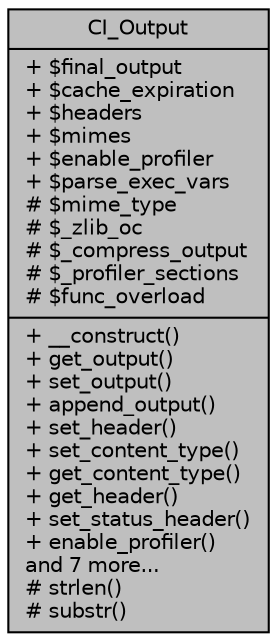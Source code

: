 digraph "CI_Output"
{
 // LATEX_PDF_SIZE
  edge [fontname="Helvetica",fontsize="10",labelfontname="Helvetica",labelfontsize="10"];
  node [fontname="Helvetica",fontsize="10",shape=record];
  Node1 [label="{CI_Output\n|+ $final_output\l+ $cache_expiration\l+ $headers\l+ $mimes\l+ $enable_profiler\l+ $parse_exec_vars\l# $mime_type\l# $_zlib_oc\l# $_compress_output\l# $_profiler_sections\l# $func_overload\l|+ __construct()\l+ get_output()\l+ set_output()\l+ append_output()\l+ set_header()\l+ set_content_type()\l+ get_content_type()\l+ get_header()\l+ set_status_header()\l+ enable_profiler()\land 7 more...\l# strlen()\l# substr()\l}",height=0.2,width=0.4,color="black", fillcolor="grey75", style="filled", fontcolor="black",tooltip=" "];
}
